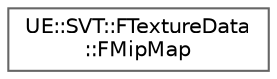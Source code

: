 digraph "Graphical Class Hierarchy"
{
 // INTERACTIVE_SVG=YES
 // LATEX_PDF_SIZE
  bgcolor="transparent";
  edge [fontname=Helvetica,fontsize=10,labelfontname=Helvetica,labelfontsize=10];
  node [fontname=Helvetica,fontsize=10,shape=box,height=0.2,width=0.4];
  rankdir="LR";
  Node0 [id="Node000000",label="UE::SVT::FTextureData\l::FMipMap",height=0.2,width=0.4,color="grey40", fillcolor="white", style="filled",URL="$d5/dc1/structUE_1_1SVT_1_1FTextureData_1_1FMipMap.html",tooltip=" "];
}
